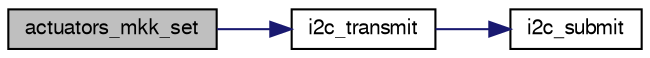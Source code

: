 digraph "actuators_mkk_set"
{
  edge [fontname="FreeSans",fontsize="10",labelfontname="FreeSans",labelfontsize="10"];
  node [fontname="FreeSans",fontsize="10",shape=record];
  rankdir="LR";
  Node1 [label="actuators_mkk_set",height=0.2,width=0.4,color="black", fillcolor="grey75", style="filled", fontcolor="black"];
  Node1 -> Node2 [color="midnightblue",fontsize="10",style="solid",fontname="FreeSans"];
  Node2 [label="i2c_transmit",height=0.2,width=0.4,color="black", fillcolor="white", style="filled",URL="$group__i2c.html#ga54405aa058f14a143b8b1b5380015927",tooltip="Submit a write only transaction. "];
  Node2 -> Node3 [color="midnightblue",fontsize="10",style="solid",fontname="FreeSans"];
  Node3 [label="i2c_submit",height=0.2,width=0.4,color="black", fillcolor="white", style="filled",URL="$group__i2c.html#ga4eed48e542a9c71b93372f5a38d7e367",tooltip="Submit a I2C transaction. "];
}
